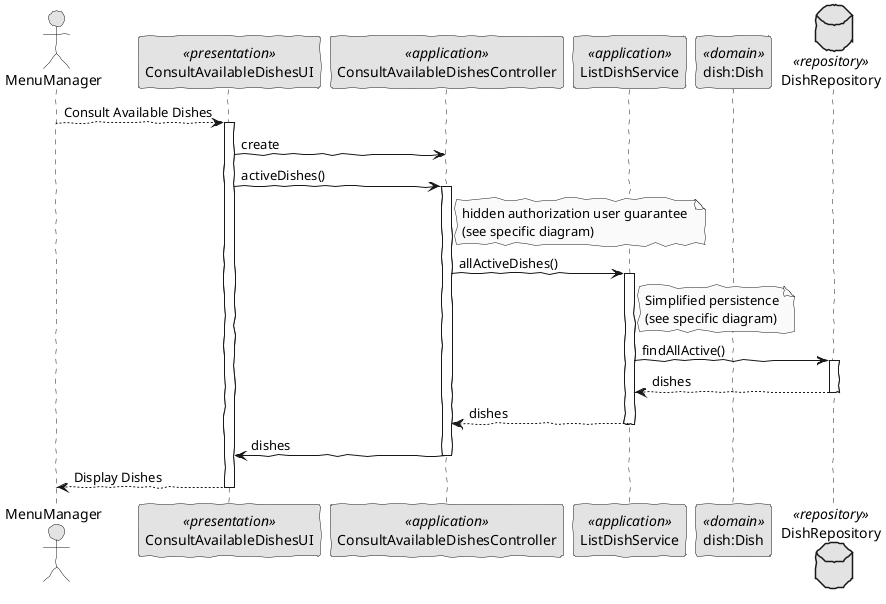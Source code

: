 @startuml
skinparam handwritten true
skinparam monochrome true
skinparam packageStyle rect
skinparam defaultFontName FG Virgil
skinparam shadowing false

actor MenuManager as Actor
participant ConsultAvailableDishesUI as UI <<presentation>>
participant ConsultAvailableDishesController as Controller <<application>>
participant "ListDishService" as Svc <<application>>
participant "dish:Dish" as Domain <<domain>>
database DishRepository as Repository <<repository>>

Actor --> UI: Consult Available Dishes
activate UI
    UI -> Controller: create

    UI -> Controller: activeDishes()
    activate Controller

        note right of Controller : hidden authorization user guarantee \n(see specific diagram)

            Controller -> Svc: allActiveDishes()
            activate Svc

            note right of Svc : Simplified persistence\n(see specific diagram)

            Svc -> Repository: findAllActive()
            activate Repository

            Repository --> Svc: dishes
            deactivate Repository

            Svc --> Controller: dishes
            deactivate Svc

        Controller->UI: dishes
    deactivate Controller

        UI-->Actor: Display Dishes
deactivate UI
@enduml
